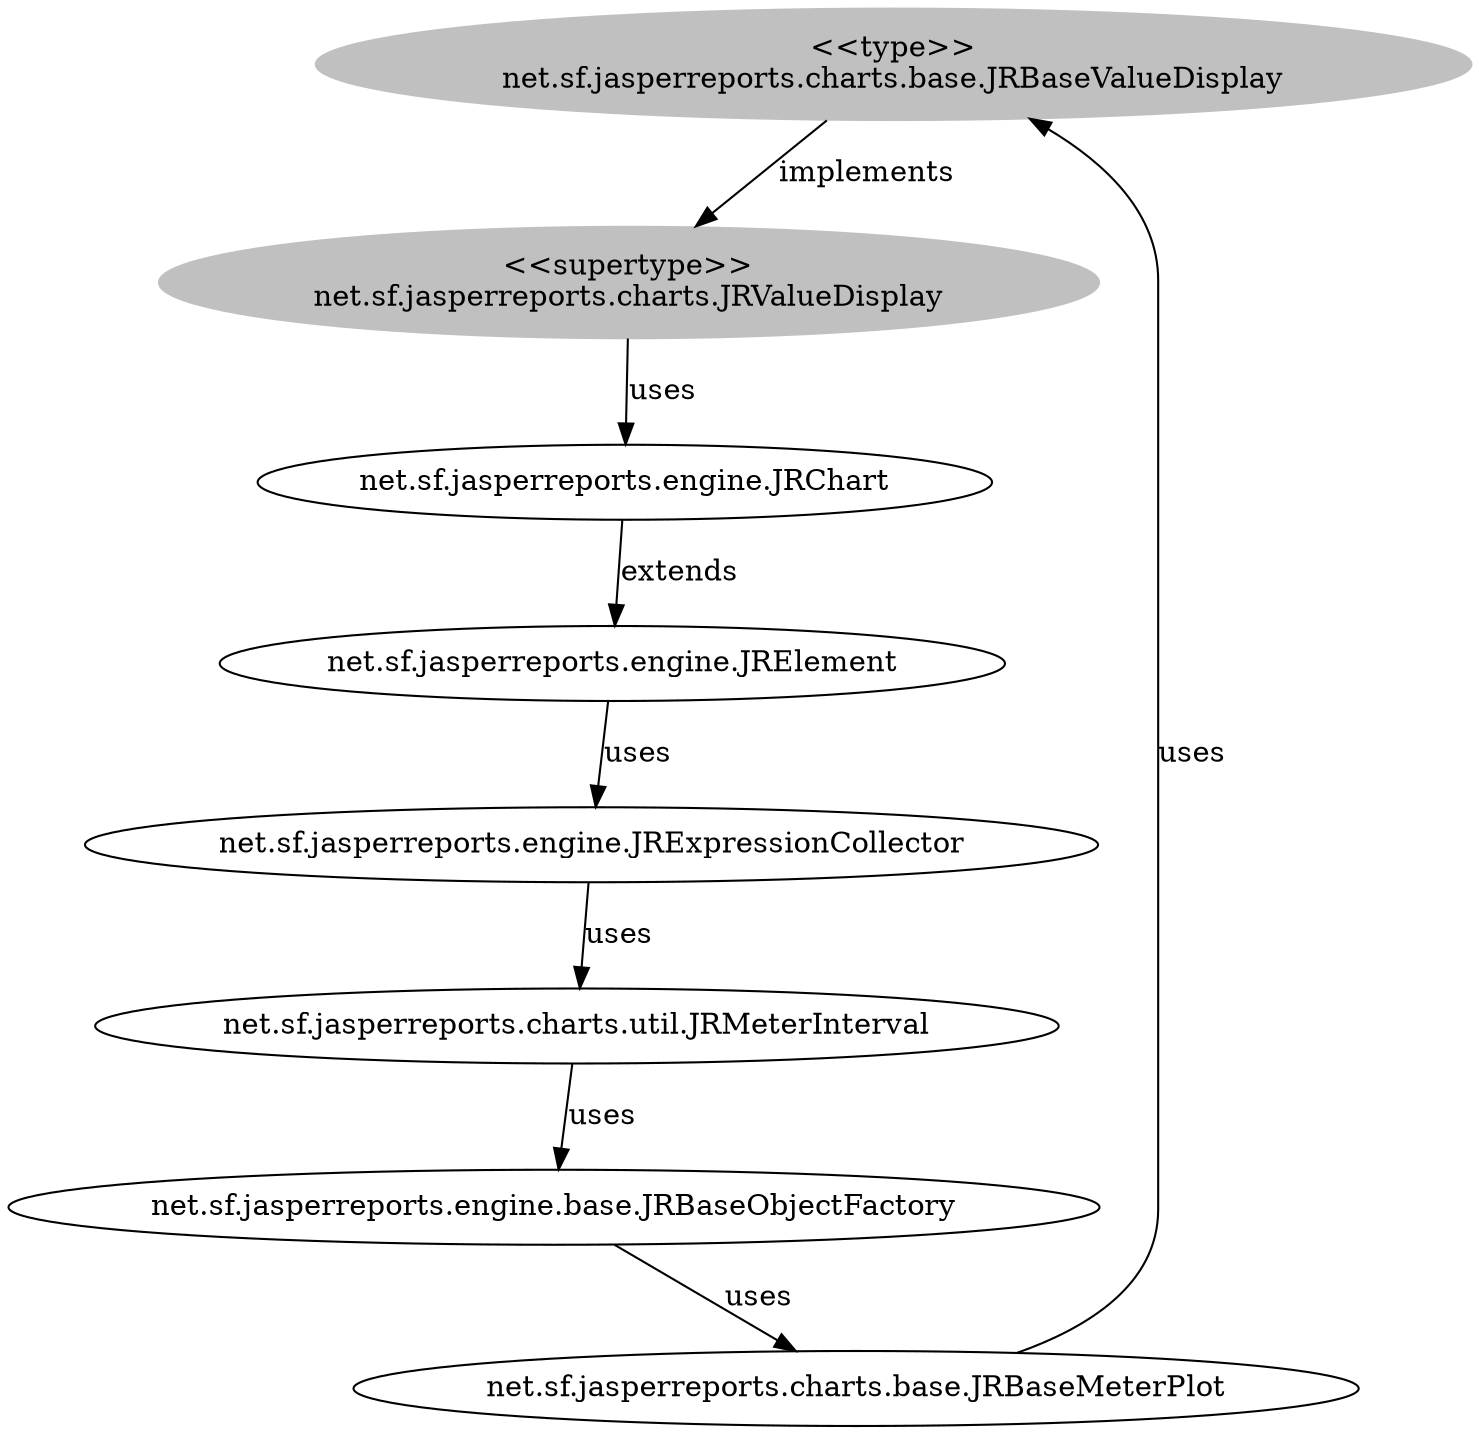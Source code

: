 digraph stk {
	net_sf_jasperreports_charts_base_JRBaseValueDisplay [label="<<type>>
net.sf.jasperreports.charts.base.JRBaseValueDisplay",style=filled,color="grey"];
	net_sf_jasperreports_charts_JRValueDisplay [label="<<supertype>>
net.sf.jasperreports.charts.JRValueDisplay",style=filled,color="grey"];
	net_sf_jasperreports_engine_JRChart [label="net.sf.jasperreports.engine.JRChart"];
	net_sf_jasperreports_charts_base_JRBaseMeterPlot [label="net.sf.jasperreports.charts.base.JRBaseMeterPlot"];
	net_sf_jasperreports_engine_JRElement [label="net.sf.jasperreports.engine.JRElement"];
	net_sf_jasperreports_engine_base_JRBaseObjectFactory [label="net.sf.jasperreports.engine.base.JRBaseObjectFactory"];
	net_sf_jasperreports_engine_JRExpressionCollector [label="net.sf.jasperreports.engine.JRExpressionCollector"];
	net_sf_jasperreports_charts_util_JRMeterInterval [label="net.sf.jasperreports.charts.util.JRMeterInterval"];
	net_sf_jasperreports_charts_base_JRBaseValueDisplay -> net_sf_jasperreports_charts_JRValueDisplay [label=implements];
	net_sf_jasperreports_charts_JRValueDisplay -> net_sf_jasperreports_engine_JRChart [label=uses];
	net_sf_jasperreports_engine_JRChart -> net_sf_jasperreports_engine_JRElement [label=extends];
	net_sf_jasperreports_engine_JRElement -> net_sf_jasperreports_engine_JRExpressionCollector [label=uses];
	net_sf_jasperreports_engine_JRExpressionCollector -> net_sf_jasperreports_charts_util_JRMeterInterval [label=uses];
	net_sf_jasperreports_charts_util_JRMeterInterval -> net_sf_jasperreports_engine_base_JRBaseObjectFactory [label=uses];
	net_sf_jasperreports_engine_base_JRBaseObjectFactory -> net_sf_jasperreports_charts_base_JRBaseMeterPlot [label=uses];
	net_sf_jasperreports_charts_base_JRBaseMeterPlot -> net_sf_jasperreports_charts_base_JRBaseValueDisplay [label=uses];
}

